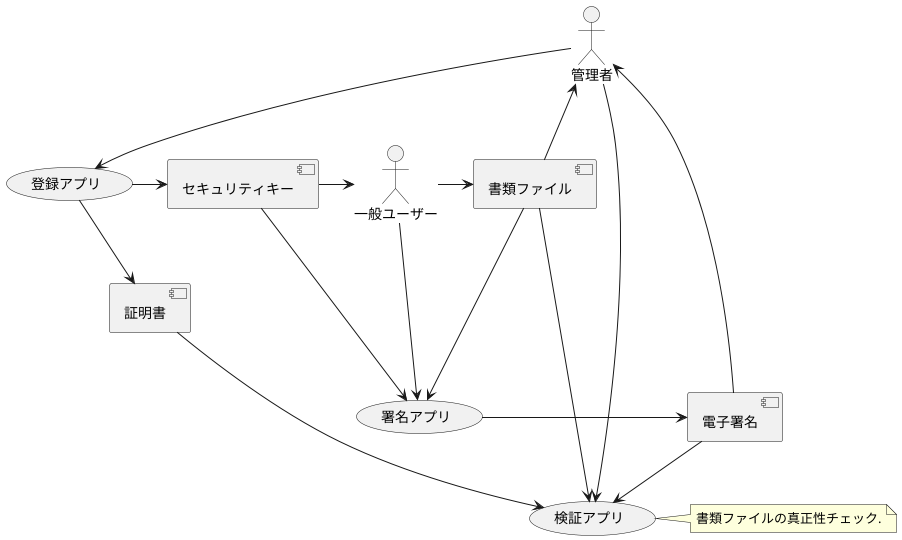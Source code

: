 @startuml

:管理者: as Admin
:一般ユーザー: as User

(登録アプリ) as GeboSigRegister
(署名アプリ) as GeboSigSignature
(検証アプリ) as GeboSigVerify

[セキュリティキー] as Authenticator
[証明書] as Cert
[書類ファイル] as Document
[電子署名] as Sig

Admin -> GeboSigRegister
GeboSigRegister -> Authenticator
GeboSigRegister -> Cert

Authenticator -> User
User -> Document
User -> GeboSigSignature
Document ---> GeboSigSignature
Authenticator --> GeboSigSignature
GeboSigSignature -> Sig

Document --> Admin
Sig --> Admin
Sig --> GeboSigVerify
Admin -> GeboSigVerify
Document -> GeboSigVerify
Cert -> GeboSigVerify
note right of GeboSigVerify : 書類ファイルの真正性チェック.

@enduml